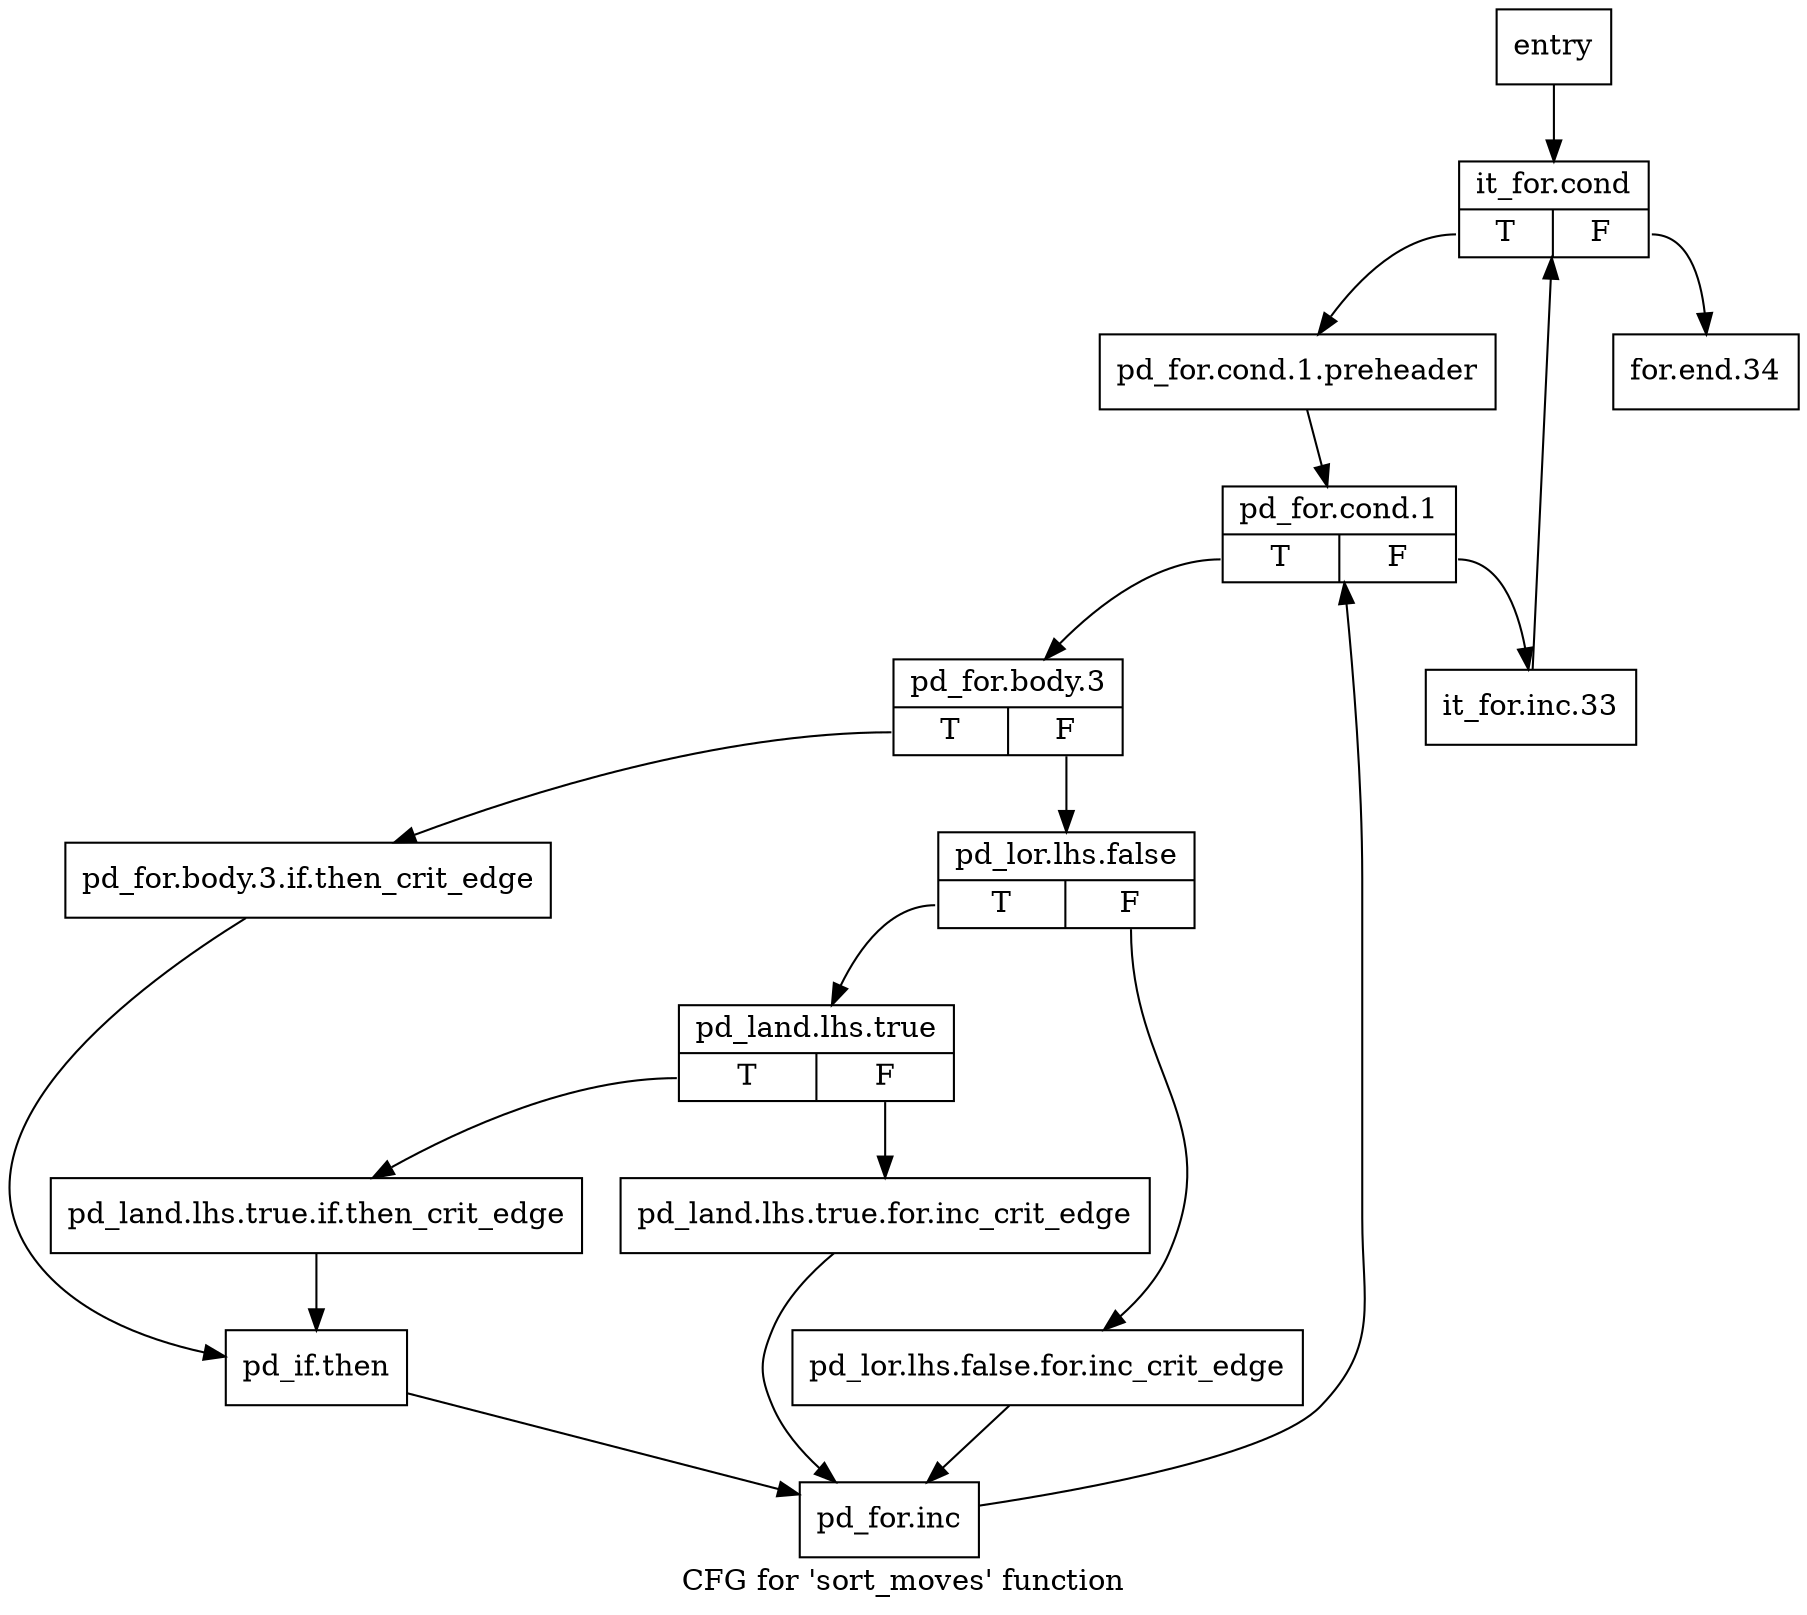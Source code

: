 digraph "CFG for 'sort_moves' function" {
	label="CFG for 'sort_moves' function";

	Node0x36a20c0 [shape=record,label="{entry}"];
	Node0x36a20c0 -> Node0x36a2110;
	Node0x36a2110 [shape=record,label="{it_for.cond|{<s0>T|<s1>F}}"];
	Node0x36a2110:s0 -> Node0x36a2160;
	Node0x36a2110:s1 -> Node0x36a2520;
	Node0x36a2160 [shape=record,label="{pd_for.cond.1.preheader}"];
	Node0x36a2160 -> Node0x36a21b0;
	Node0x36a21b0 [shape=record,label="{pd_for.cond.1|{<s0>T|<s1>F}}"];
	Node0x36a21b0:s0 -> Node0x36a2200;
	Node0x36a21b0:s1 -> Node0x36a24d0;
	Node0x36a2200 [shape=record,label="{pd_for.body.3|{<s0>T|<s1>F}}"];
	Node0x36a2200:s0 -> Node0x36a2250;
	Node0x36a2200:s1 -> Node0x36a22a0;
	Node0x36a2250 [shape=record,label="{pd_for.body.3.if.then_crit_edge}"];
	Node0x36a2250 -> Node0x36a2430;
	Node0x36a22a0 [shape=record,label="{pd_lor.lhs.false|{<s0>T|<s1>F}}"];
	Node0x36a22a0:s0 -> Node0x36a2340;
	Node0x36a22a0:s1 -> Node0x36a22f0;
	Node0x36a22f0 [shape=record,label="{pd_lor.lhs.false.for.inc_crit_edge}"];
	Node0x36a22f0 -> Node0x36a2480;
	Node0x36a2340 [shape=record,label="{pd_land.lhs.true|{<s0>T|<s1>F}}"];
	Node0x36a2340:s0 -> Node0x36a23e0;
	Node0x36a2340:s1 -> Node0x36a2390;
	Node0x36a2390 [shape=record,label="{pd_land.lhs.true.for.inc_crit_edge}"];
	Node0x36a2390 -> Node0x36a2480;
	Node0x36a23e0 [shape=record,label="{pd_land.lhs.true.if.then_crit_edge}"];
	Node0x36a23e0 -> Node0x36a2430;
	Node0x36a2430 [shape=record,label="{pd_if.then}"];
	Node0x36a2430 -> Node0x36a2480;
	Node0x36a2480 [shape=record,label="{pd_for.inc}"];
	Node0x36a2480 -> Node0x36a21b0;
	Node0x36a24d0 [shape=record,label="{it_for.inc.33}"];
	Node0x36a24d0 -> Node0x36a2110;
	Node0x36a2520 [shape=record,label="{for.end.34}"];
}
